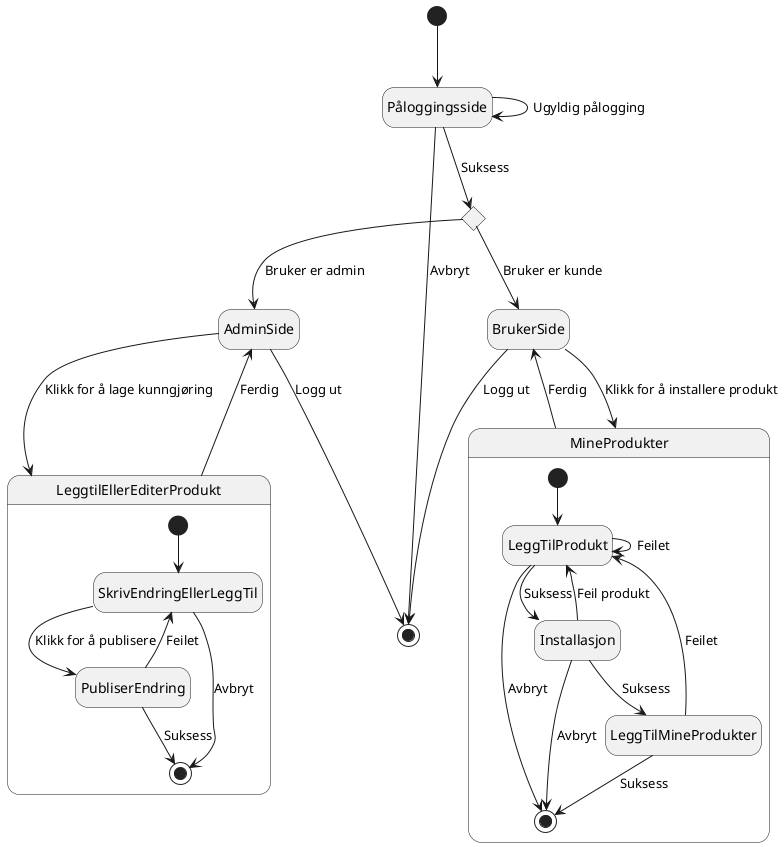 @startuml
'https://plantuml.com/state-diagram

hide empty description

state "Påloggingsside" as login

[*] --> login
login --> [*] : Avbryt
login --> login : Ugyldig pålogging

state brukertype <<choice>>
login --> brukertype : Suksess
brukertype --> BrukerSide : Bruker er kunde
brukertype --> AdminSide : Bruker er admin
BrukerSide --> [*] : Logg ut
AdminSide --> [*] : Logg ut


AdminSide --> LeggtilEllerEditerProdukt : Klikk for å lage kunngjøring
LeggtilEllerEditerProdukt --> AdminSide : Ferdig
state LeggtilEllerEditerProdukt {
    [*] --> SkrivEndringEllerLeggTil
    SkrivEndringEllerLeggTil --> PubliserEndring : Klikk for å publisere
    SkrivEndringEllerLeggTil --> [*] : Avbryt

    PubliserEndring --> SkrivEndringEllerLeggTil : Feilet
    PubliserEndring --> [*] : Suksess
}

BrukerSide --> MineProdukter : Klikk for å installere produkt
MineProdukter --> BrukerSide : Ferdig
state MineProdukter {
    [*] --> LeggTilProdukt
    LeggTilProdukt --> [*] : Avbryt
    LeggTilProdukt --> LeggTilProdukt : Feilet
    LeggTilProdukt --> Installasjon : Suksess


    Installasjon --> [*] : Avbryt
    Installasjon --> LeggTilMineProdukter : Suksess
    Installasjon --> LeggTilProdukt : Feil produkt


    LeggTilMineProdukter --> [*] : Suksess
    LeggTilMineProdukter --> LeggTilProdukt : Feilet
}
@enduml